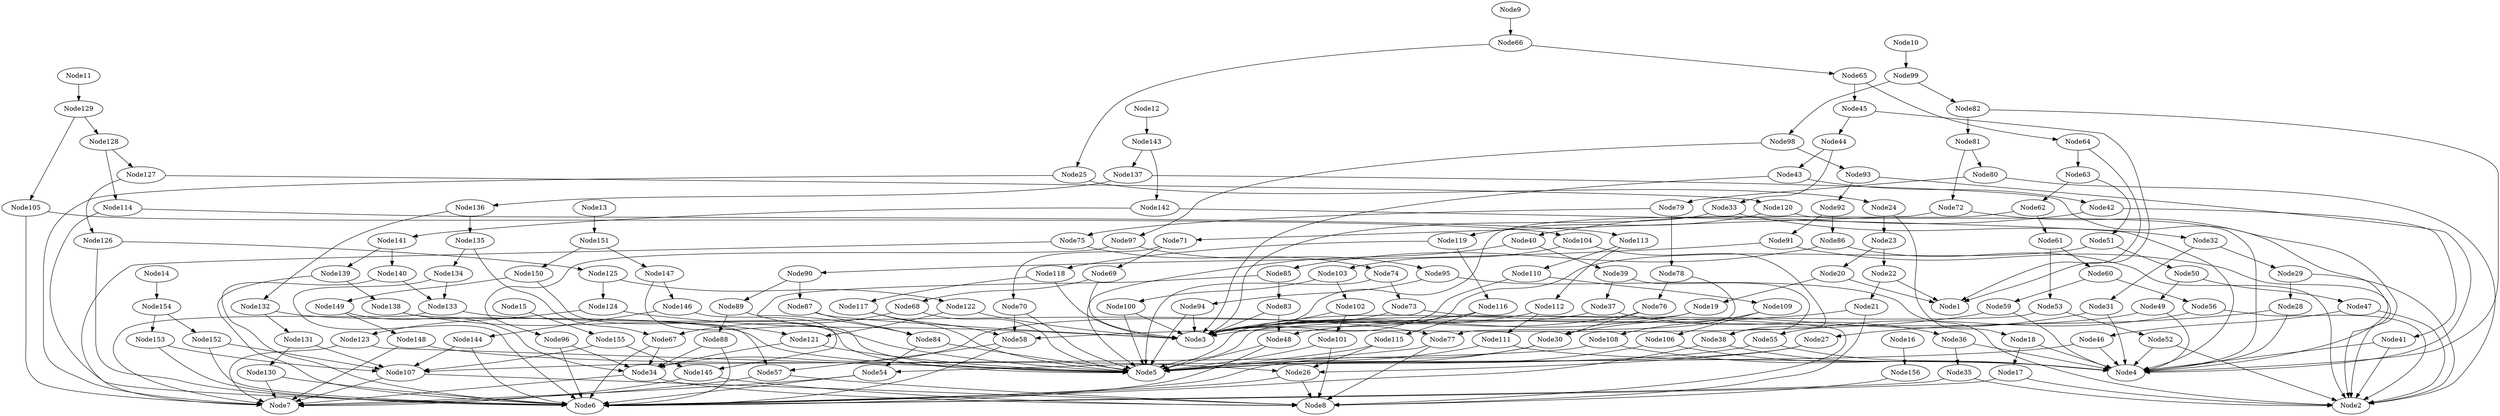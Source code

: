# Network structure generated by ABC

digraph network {

Node9 -> Node66 [style = solid];
Node10 -> Node99 [style = solid];
Node11 -> Node129 [style = solid];
Node12 -> Node143 [style = solid];
Node13 -> Node151 [style = solid];
Node14 -> Node154 [style = solid];
Node15 -> Node155 [style = solid];
Node16 -> Node156 [style = solid];
Node17 -> Node2 [style = solid];
Node17 -> Node6 [style = solid];
Node18 -> Node4 [style = solid];
Node18 -> Node17 [style = solid];
Node19 -> Node3 [style = solid];
Node19 -> Node5 [style = solid];
Node20 -> Node1 [style = solid];
Node20 -> Node19 [style = solid];
Node21 -> Node3 [style = solid];
Node21 -> Node8 [style = solid];
Node22 -> Node1 [style = solid];
Node22 -> Node21 [style = solid];
Node23 -> Node20 [style = solid];
Node23 -> Node22 [style = solid];
Node24 -> Node18 [style = solid];
Node24 -> Node23 [style = solid];
Node25 -> Node7 [style = solid];
Node25 -> Node24 [style = solid];
Node26 -> Node6 [style = solid];
Node26 -> Node8 [style = solid];
Node27 -> Node5 [style = solid];
Node27 -> Node26 [style = solid];
Node28 -> Node4 [style = solid];
Node28 -> Node27 [style = solid];
Node29 -> Node2 [style = solid];
Node29 -> Node28 [style = solid];
Node30 -> Node5 [style = solid];
Node30 -> Node6 [style = solid];
Node31 -> Node4 [style = solid];
Node31 -> Node30 [style = solid];
Node32 -> Node29 [style = solid];
Node32 -> Node31 [style = solid];
Node33 -> Node3 [style = solid];
Node33 -> Node32 [style = solid];
Node34 -> Node7 [style = solid];
Node34 -> Node8 [style = solid];
Node35 -> Node2 [style = solid];
Node35 -> Node6 [style = solid];
Node36 -> Node4 [style = solid];
Node36 -> Node35 [style = solid];
Node37 -> Node34 [style = solid];
Node37 -> Node36 [style = solid];
Node38 -> Node4 [style = solid];
Node38 -> Node6 [style = solid];
Node39 -> Node37 [style = solid];
Node39 -> Node38 [style = solid];
Node40 -> Node5 [style = solid];
Node40 -> Node39 [style = solid];
Node41 -> Node2 [style = solid];
Node41 -> Node4 [style = solid];
Node42 -> Node40 [style = solid];
Node42 -> Node41 [style = solid];
Node43 -> Node3 [style = solid];
Node43 -> Node42 [style = solid];
Node44 -> Node33 [style = solid];
Node44 -> Node43 [style = solid];
Node45 -> Node1 [style = solid];
Node45 -> Node44 [style = solid];
Node46 -> Node4 [style = solid];
Node46 -> Node5 [style = solid];
Node47 -> Node2 [style = solid];
Node47 -> Node46 [style = solid];
Node48 -> Node5 [style = solid];
Node48 -> Node6 [style = solid];
Node49 -> Node4 [style = solid];
Node49 -> Node48 [style = solid];
Node50 -> Node47 [style = solid];
Node50 -> Node49 [style = solid];
Node51 -> Node3 [style = solid];
Node51 -> Node50 [style = solid];
Node52 -> Node2 [style = solid];
Node52 -> Node4 [style = solid];
Node53 -> Node5 [style = solid];
Node53 -> Node52 [style = solid];
Node54 -> Node6 [style = solid];
Node54 -> Node7 [style = solid];
Node55 -> Node4 [style = solid];
Node55 -> Node54 [style = solid];
Node56 -> Node2 [style = solid];
Node56 -> Node55 [style = solid];
Node57 -> Node7 [style = solid];
Node57 -> Node8 [style = solid];
Node58 -> Node6 [style = solid];
Node58 -> Node57 [style = solid];
Node59 -> Node4 [style = solid];
Node59 -> Node58 [style = solid];
Node60 -> Node56 [style = solid];
Node60 -> Node59 [style = solid];
Node61 -> Node53 [style = solid];
Node61 -> Node60 [style = solid];
Node62 -> Node3 [style = solid];
Node62 -> Node61 [style = solid];
Node63 -> Node51 [style = solid];
Node63 -> Node62 [style = solid];
Node64 -> Node1 [style = solid];
Node64 -> Node63 [style = solid];
Node65 -> Node45 [style = solid];
Node65 -> Node64 [style = solid];
Node66 -> Node25 [style = solid];
Node66 -> Node65 [style = solid];
Node67 -> Node6 [style = solid];
Node67 -> Node34 [style = solid];
Node68 -> Node5 [style = solid];
Node68 -> Node67 [style = solid];
Node69 -> Node3 [style = solid];
Node69 -> Node68 [style = solid];
Node70 -> Node5 [style = solid];
Node70 -> Node58 [style = solid];
Node71 -> Node69 [style = solid];
Node71 -> Node70 [style = solid];
Node72 -> Node2 [style = solid];
Node72 -> Node71 [style = solid];
Node73 -> Node3 [style = solid];
Node73 -> Node8 [style = solid];
Node74 -> Node5 [style = solid];
Node74 -> Node73 [style = solid];
Node75 -> Node7 [style = solid];
Node75 -> Node74 [style = solid];
Node76 -> Node3 [style = solid];
Node76 -> Node30 [style = solid];
Node77 -> Node5 [style = solid];
Node77 -> Node8 [style = solid];
Node78 -> Node76 [style = solid];
Node78 -> Node77 [style = solid];
Node79 -> Node75 [style = solid];
Node79 -> Node78 [style = solid];
Node80 -> Node2 [style = solid];
Node80 -> Node79 [style = solid];
Node81 -> Node72 [style = solid];
Node81 -> Node80 [style = solid];
Node82 -> Node4 [style = solid];
Node82 -> Node81 [style = solid];
Node83 -> Node3 [style = solid];
Node83 -> Node48 [style = solid];
Node84 -> Node5 [style = solid];
Node84 -> Node54 [style = solid];
Node85 -> Node83 [style = solid];
Node85 -> Node84 [style = solid];
Node86 -> Node2 [style = solid];
Node86 -> Node85 [style = solid];
Node87 -> Node3 [style = solid];
Node87 -> Node84 [style = solid];
Node88 -> Node6 [style = solid];
Node88 -> Node34 [style = solid];
Node89 -> Node5 [style = solid];
Node89 -> Node88 [style = solid];
Node90 -> Node87 [style = solid];
Node90 -> Node89 [style = solid];
Node91 -> Node2 [style = solid];
Node91 -> Node90 [style = solid];
Node92 -> Node86 [style = solid];
Node92 -> Node91 [style = solid];
Node93 -> Node4 [style = solid];
Node93 -> Node92 [style = solid];
Node94 -> Node3 [style = solid];
Node94 -> Node5 [style = solid];
Node95 -> Node2 [style = solid];
Node95 -> Node94 [style = solid];
Node96 -> Node6 [style = solid];
Node96 -> Node34 [style = solid];
Node97 -> Node95 [style = solid];
Node97 -> Node96 [style = solid];
Node98 -> Node93 [style = solid];
Node98 -> Node97 [style = solid];
Node99 -> Node82 [style = solid];
Node99 -> Node98 [style = solid];
Node100 -> Node3 [style = solid];
Node100 -> Node5 [style = solid];
Node101 -> Node5 [style = solid];
Node101 -> Node8 [style = solid];
Node102 -> Node3 [style = solid];
Node102 -> Node101 [style = solid];
Node103 -> Node100 [style = solid];
Node103 -> Node102 [style = solid];
Node104 -> Node38 [style = solid];
Node104 -> Node103 [style = solid];
Node105 -> Node7 [style = solid];
Node105 -> Node104 [style = solid];
Node106 -> Node4 [style = solid];
Node106 -> Node5 [style = solid];
Node107 -> Node7 [style = solid];
Node107 -> Node8 [style = solid];
Node108 -> Node4 [style = solid];
Node108 -> Node107 [style = solid];
Node109 -> Node106 [style = solid];
Node109 -> Node108 [style = solid];
Node110 -> Node3 [style = solid];
Node110 -> Node109 [style = solid];
Node111 -> Node4 [style = solid];
Node111 -> Node5 [style = solid];
Node112 -> Node3 [style = solid];
Node112 -> Node111 [style = solid];
Node113 -> Node110 [style = solid];
Node113 -> Node112 [style = solid];
Node114 -> Node6 [style = solid];
Node114 -> Node113 [style = solid];
Node115 -> Node5 [style = solid];
Node115 -> Node26 [style = solid];
Node116 -> Node3 [style = solid];
Node116 -> Node115 [style = solid];
Node117 -> Node5 [style = solid];
Node117 -> Node58 [style = solid];
Node118 -> Node3 [style = solid];
Node118 -> Node117 [style = solid];
Node119 -> Node116 [style = solid];
Node119 -> Node118 [style = solid];
Node120 -> Node4 [style = solid];
Node120 -> Node119 [style = solid];
Node121 -> Node5 [style = solid];
Node121 -> Node34 [style = solid];
Node122 -> Node3 [style = solid];
Node122 -> Node121 [style = solid];
Node123 -> Node5 [style = solid];
Node123 -> Node7 [style = solid];
Node124 -> Node3 [style = solid];
Node124 -> Node123 [style = solid];
Node125 -> Node122 [style = solid];
Node125 -> Node124 [style = solid];
Node126 -> Node6 [style = solid];
Node126 -> Node125 [style = solid];
Node127 -> Node120 [style = solid];
Node127 -> Node126 [style = solid];
Node128 -> Node114 [style = solid];
Node128 -> Node127 [style = solid];
Node129 -> Node105 [style = solid];
Node129 -> Node128 [style = solid];
Node130 -> Node6 [style = solid];
Node130 -> Node7 [style = solid];
Node131 -> Node107 [style = solid];
Node131 -> Node130 [style = solid];
Node132 -> Node5 [style = solid];
Node132 -> Node131 [style = solid];
Node133 -> Node7 [style = solid];
Node133 -> Node77 [style = solid];
Node134 -> Node6 [style = solid];
Node134 -> Node133 [style = solid];
Node135 -> Node67 [style = solid];
Node135 -> Node134 [style = solid];
Node136 -> Node132 [style = solid];
Node136 -> Node135 [style = solid];
Node137 -> Node4 [style = solid];
Node137 -> Node136 [style = solid];
Node138 -> Node57 [style = solid];
Node138 -> Node121 [style = solid];
Node139 -> Node6 [style = solid];
Node139 -> Node138 [style = solid];
Node140 -> Node6 [style = solid];
Node140 -> Node133 [style = solid];
Node141 -> Node139 [style = solid];
Node141 -> Node140 [style = solid];
Node142 -> Node4 [style = solid];
Node142 -> Node141 [style = solid];
Node143 -> Node137 [style = solid];
Node143 -> Node142 [style = solid];
Node144 -> Node6 [style = solid];
Node144 -> Node107 [style = solid];
Node145 -> Node7 [style = solid];
Node145 -> Node8 [style = solid];
Node146 -> Node144 [style = solid];
Node146 -> Node145 [style = solid];
Node147 -> Node5 [style = solid];
Node147 -> Node146 [style = solid];
Node148 -> Node7 [style = solid];
Node148 -> Node26 [style = solid];
Node149 -> Node34 [style = solid];
Node149 -> Node148 [style = solid];
Node150 -> Node5 [style = solid];
Node150 -> Node149 [style = solid];
Node151 -> Node147 [style = solid];
Node151 -> Node150 [style = solid];
Node152 -> Node6 [style = solid];
Node152 -> Node107 [style = solid];
Node153 -> Node6 [style = solid];
Node153 -> Node107 [style = solid];
Node154 -> Node152 [style = solid];
Node154 -> Node153 [style = solid];
Node155 -> Node107 [style = solid];
Node155 -> Node145 [style = solid];
Node156 -> Node8 [style = solid];
}

